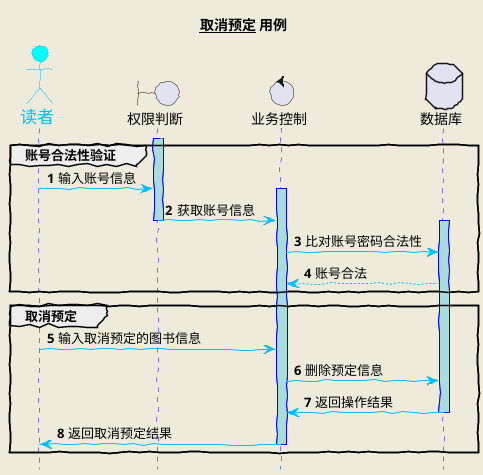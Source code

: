 @startuml
skinparam backgroundColor #EEEBDC
skinparam handwritten true

skinparam sequence {
	ArrowColor DeepSkyBlue
	ActorBorderColor DeepSkyBlue
	LifeLineBorderColor blue
	LifeLineBackgroundColor #A9DCDF
	
	ParticipantBorderColor DeepSkyBlue
	ParticipantBackgroundColor DodgerBlue
	ParticipantFontName Impact
	ParticipantFontSize 17
	ParticipantFontColor #A9DCDF
	
	ActorBackgroundColor aqua
	ActorFontColor DeepSkyBlue
	ActorFontSize 17
	ActorFontName Aapex
}

hide footbox
title __取消预定__ 用例
actor 读者 
boundary 权限判断
control 业务控制
database 数据库


autonumber
group 账号合法性验证
activate 权限判断
	读者 -> 权限判断 :  输入账号信息
	activate 业务控制
		权限判断 -> 业务控制 : 获取账号信息
deactivate 权限判断
		activate 数据库
			业务控制 -> 数据库 : 比对账号密码合法性
			数据库 --> 业务控制 : 账号合法
end
group 取消预定
			读者 -> 业务控制 : 输入取消预定的图书信息
			业务控制 -> 数据库 : 删除预定信息
			数据库 -> 业务控制 : 返回操作结果
		deactivate 数据库
	业务控制 -> 读者 : 返回取消预定结果
	deactivate 业务控制
	

end

@enduml